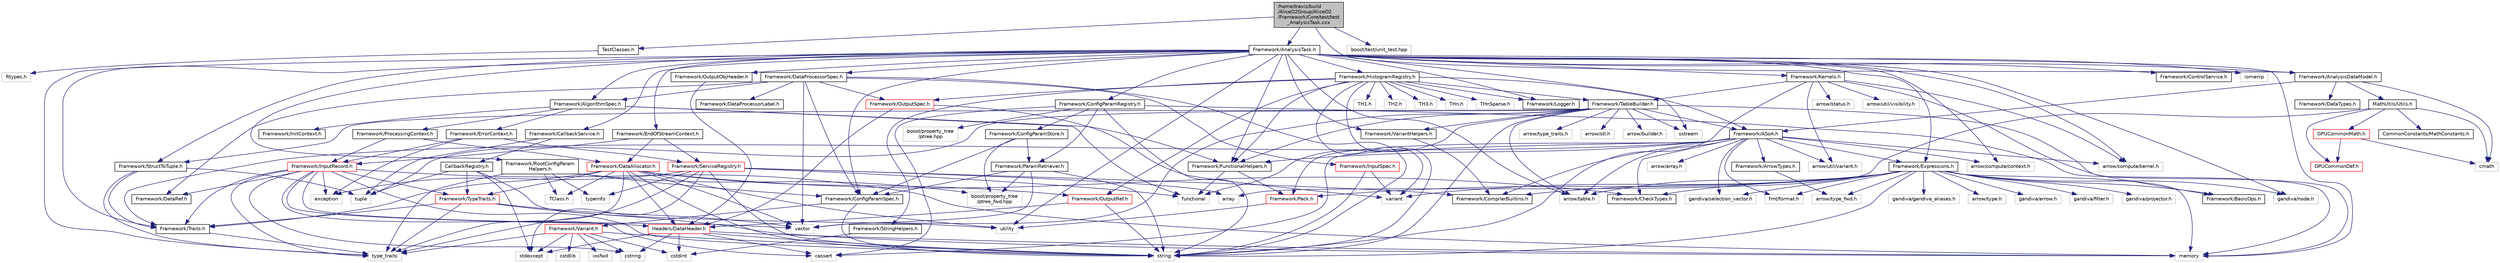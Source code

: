 digraph "/home/travis/build/AliceO2Group/AliceO2/Framework/Core/test/test_AnalysisTask.cxx"
{
 // INTERACTIVE_SVG=YES
  bgcolor="transparent";
  edge [fontname="Helvetica",fontsize="10",labelfontname="Helvetica",labelfontsize="10"];
  node [fontname="Helvetica",fontsize="10",shape=record];
  Node0 [label="/home/travis/build\l/AliceO2Group/AliceO2\l/Framework/Core/test/test\l_AnalysisTask.cxx",height=0.2,width=0.4,color="black", fillcolor="grey75", style="filled", fontcolor="black"];
  Node0 -> Node1 [color="midnightblue",fontsize="10",style="solid",fontname="Helvetica"];
  Node1 [label="TestClasses.h",height=0.2,width=0.4,color="black",URL="$dd/d55/TestClasses_8h.html"];
  Node1 -> Node2 [color="midnightblue",fontsize="10",style="solid",fontname="Helvetica"];
  Node2 [label="Rtypes.h",height=0.2,width=0.4,color="grey75"];
  Node0 -> Node3 [color="midnightblue",fontsize="10",style="solid",fontname="Helvetica"];
  Node3 [label="Framework/AnalysisTask.h",height=0.2,width=0.4,color="black",URL="$d6/d57/AnalysisTask_8h.html"];
  Node3 -> Node4 [color="midnightblue",fontsize="10",style="solid",fontname="Helvetica"];
  Node4 [label="Framework/Kernels.h",height=0.2,width=0.4,color="black",URL="$d0/d92/Kernels_8h.html"];
  Node4 -> Node5 [color="midnightblue",fontsize="10",style="solid",fontname="Helvetica"];
  Node5 [label="Framework/BasicOps.h",height=0.2,width=0.4,color="black",URL="$dd/dc2/BasicOps_8h.html"];
  Node4 -> Node6 [color="midnightblue",fontsize="10",style="solid",fontname="Helvetica"];
  Node6 [label="Framework/TableBuilder.h",height=0.2,width=0.4,color="black",URL="$d5/d98/TableBuilder_8h.html"];
  Node6 -> Node7 [color="midnightblue",fontsize="10",style="solid",fontname="Helvetica"];
  Node7 [label="Framework/ASoA.h",height=0.2,width=0.4,color="black",URL="$de/d33/ASoA_8h.html"];
  Node7 -> Node8 [color="midnightblue",fontsize="10",style="solid",fontname="Helvetica"];
  Node8 [label="Framework/Pack.h",height=0.2,width=0.4,color="red",URL="$dd/dce/Pack_8h.html"];
  Node8 -> Node10 [color="midnightblue",fontsize="10",style="solid",fontname="Helvetica"];
  Node10 [label="utility",height=0.2,width=0.4,color="grey75"];
  Node7 -> Node12 [color="midnightblue",fontsize="10",style="solid",fontname="Helvetica"];
  Node12 [label="Framework/CheckTypes.h",height=0.2,width=0.4,color="black",URL="$d1/d00/CheckTypes_8h.html"];
  Node7 -> Node13 [color="midnightblue",fontsize="10",style="solid",fontname="Helvetica"];
  Node13 [label="Framework/FunctionalHelpers.h",height=0.2,width=0.4,color="black",URL="$de/d9b/FunctionalHelpers_8h.html"];
  Node13 -> Node8 [color="midnightblue",fontsize="10",style="solid",fontname="Helvetica"];
  Node13 -> Node14 [color="midnightblue",fontsize="10",style="solid",fontname="Helvetica"];
  Node14 [label="functional",height=0.2,width=0.4,color="grey75"];
  Node7 -> Node15 [color="midnightblue",fontsize="10",style="solid",fontname="Helvetica"];
  Node15 [label="Framework/CompilerBuiltins.h",height=0.2,width=0.4,color="black",URL="$d9/de8/CompilerBuiltins_8h.html"];
  Node7 -> Node16 [color="midnightblue",fontsize="10",style="solid",fontname="Helvetica"];
  Node16 [label="Framework/Traits.h",height=0.2,width=0.4,color="black",URL="$db/d31/Traits_8h.html"];
  Node16 -> Node17 [color="midnightblue",fontsize="10",style="solid",fontname="Helvetica"];
  Node17 [label="type_traits",height=0.2,width=0.4,color="grey75"];
  Node7 -> Node18 [color="midnightblue",fontsize="10",style="solid",fontname="Helvetica"];
  Node18 [label="Framework/Expressions.h",height=0.2,width=0.4,color="black",URL="$d0/d91/Expressions_8h.html"];
  Node18 -> Node5 [color="midnightblue",fontsize="10",style="solid",fontname="Helvetica"];
  Node18 -> Node15 [color="midnightblue",fontsize="10",style="solid",fontname="Helvetica"];
  Node18 -> Node8 [color="midnightblue",fontsize="10",style="solid",fontname="Helvetica"];
  Node18 -> Node12 [color="midnightblue",fontsize="10",style="solid",fontname="Helvetica"];
  Node18 -> Node19 [color="midnightblue",fontsize="10",style="solid",fontname="Helvetica"];
  Node19 [label="arrow/type_fwd.h",height=0.2,width=0.4,color="grey75"];
  Node18 -> Node20 [color="midnightblue",fontsize="10",style="solid",fontname="Helvetica"];
  Node20 [label="gandiva/gandiva_aliases.h",height=0.2,width=0.4,color="grey75"];
  Node18 -> Node21 [color="midnightblue",fontsize="10",style="solid",fontname="Helvetica"];
  Node21 [label="arrow/type.h",height=0.2,width=0.4,color="grey75"];
  Node18 -> Node22 [color="midnightblue",fontsize="10",style="solid",fontname="Helvetica"];
  Node22 [label="gandiva/arrow.h",height=0.2,width=0.4,color="grey75"];
  Node18 -> Node23 [color="midnightblue",fontsize="10",style="solid",fontname="Helvetica"];
  Node23 [label="arrow/table.h",height=0.2,width=0.4,color="grey75"];
  Node18 -> Node24 [color="midnightblue",fontsize="10",style="solid",fontname="Helvetica"];
  Node24 [label="gandiva/selection_vector.h",height=0.2,width=0.4,color="grey75"];
  Node18 -> Node25 [color="midnightblue",fontsize="10",style="solid",fontname="Helvetica"];
  Node25 [label="gandiva/node.h",height=0.2,width=0.4,color="grey75"];
  Node18 -> Node26 [color="midnightblue",fontsize="10",style="solid",fontname="Helvetica"];
  Node26 [label="gandiva/filter.h",height=0.2,width=0.4,color="grey75"];
  Node18 -> Node27 [color="midnightblue",fontsize="10",style="solid",fontname="Helvetica"];
  Node27 [label="gandiva/projector.h",height=0.2,width=0.4,color="grey75"];
  Node18 -> Node28 [color="midnightblue",fontsize="10",style="solid",fontname="Helvetica"];
  Node28 [label="fmt/format.h",height=0.2,width=0.4,color="grey75"];
  Node18 -> Node29 [color="midnightblue",fontsize="10",style="solid",fontname="Helvetica"];
  Node29 [label="variant",height=0.2,width=0.4,color="grey75"];
  Node18 -> Node30 [color="midnightblue",fontsize="10",style="solid",fontname="Helvetica"];
  Node30 [label="string",height=0.2,width=0.4,color="grey75"];
  Node18 -> Node31 [color="midnightblue",fontsize="10",style="solid",fontname="Helvetica"];
  Node31 [label="memory",height=0.2,width=0.4,color="grey75"];
  Node7 -> Node32 [color="midnightblue",fontsize="10",style="solid",fontname="Helvetica"];
  Node32 [label="Framework/ArrowTypes.h",height=0.2,width=0.4,color="black",URL="$d4/de7/ArrowTypes_8h.html"];
  Node32 -> Node19 [color="midnightblue",fontsize="10",style="solid",fontname="Helvetica"];
  Node7 -> Node23 [color="midnightblue",fontsize="10",style="solid",fontname="Helvetica"];
  Node7 -> Node33 [color="midnightblue",fontsize="10",style="solid",fontname="Helvetica"];
  Node33 [label="arrow/array.h",height=0.2,width=0.4,color="grey75"];
  Node7 -> Node34 [color="midnightblue",fontsize="10",style="solid",fontname="Helvetica"];
  Node34 [label="arrow/util/variant.h",height=0.2,width=0.4,color="grey75"];
  Node7 -> Node35 [color="midnightblue",fontsize="10",style="solid",fontname="Helvetica"];
  Node35 [label="arrow/compute/context.h",height=0.2,width=0.4,color="grey75"];
  Node7 -> Node36 [color="midnightblue",fontsize="10",style="solid",fontname="Helvetica"];
  Node36 [label="arrow/compute/kernel.h",height=0.2,width=0.4,color="grey75"];
  Node7 -> Node24 [color="midnightblue",fontsize="10",style="solid",fontname="Helvetica"];
  Node7 -> Node37 [color="midnightblue",fontsize="10",style="solid",fontname="Helvetica"];
  Node37 [label="cassert",height=0.2,width=0.4,color="grey75"];
  Node7 -> Node28 [color="midnightblue",fontsize="10",style="solid",fontname="Helvetica"];
  Node6 -> Node38 [color="midnightblue",fontsize="10",style="solid",fontname="Helvetica"];
  Node38 [label="Framework/StructToTuple.h",height=0.2,width=0.4,color="black",URL="$db/d4f/StructToTuple_8h.html"];
  Node38 -> Node16 [color="midnightblue",fontsize="10",style="solid",fontname="Helvetica"];
  Node38 -> Node39 [color="midnightblue",fontsize="10",style="solid",fontname="Helvetica"];
  Node39 [label="tuple",height=0.2,width=0.4,color="grey75"];
  Node38 -> Node17 [color="midnightblue",fontsize="10",style="solid",fontname="Helvetica"];
  Node6 -> Node13 [color="midnightblue",fontsize="10",style="solid",fontname="Helvetica"];
  Node6 -> Node40 [color="midnightblue",fontsize="10",style="solid",fontname="Helvetica"];
  Node40 [label="Framework/VariantHelpers.h",height=0.2,width=0.4,color="black",URL="$d7/dbe/VariantHelpers_8h.html"];
  Node40 -> Node15 [color="midnightblue",fontsize="10",style="solid",fontname="Helvetica"];
  Node6 -> Node41 [color="midnightblue",fontsize="10",style="solid",fontname="Helvetica"];
  Node41 [label="arrow/type_traits.h",height=0.2,width=0.4,color="grey75"];
  Node6 -> Node42 [color="midnightblue",fontsize="10",style="solid",fontname="Helvetica"];
  Node42 [label="sstream",height=0.2,width=0.4,color="grey75"];
  Node6 -> Node43 [color="midnightblue",fontsize="10",style="solid",fontname="Helvetica"];
  Node43 [label="arrow/stl.h",height=0.2,width=0.4,color="grey75"];
  Node6 -> Node23 [color="midnightblue",fontsize="10",style="solid",fontname="Helvetica"];
  Node6 -> Node44 [color="midnightblue",fontsize="10",style="solid",fontname="Helvetica"];
  Node44 [label="arrow/builder.h",height=0.2,width=0.4,color="grey75"];
  Node6 -> Node14 [color="midnightblue",fontsize="10",style="solid",fontname="Helvetica"];
  Node6 -> Node45 [color="midnightblue",fontsize="10",style="solid",fontname="Helvetica"];
  Node45 [label="vector",height=0.2,width=0.4,color="grey75"];
  Node6 -> Node30 [color="midnightblue",fontsize="10",style="solid",fontname="Helvetica"];
  Node6 -> Node31 [color="midnightblue",fontsize="10",style="solid",fontname="Helvetica"];
  Node6 -> Node39 [color="midnightblue",fontsize="10",style="solid",fontname="Helvetica"];
  Node4 -> Node36 [color="midnightblue",fontsize="10",style="solid",fontname="Helvetica"];
  Node4 -> Node46 [color="midnightblue",fontsize="10",style="solid",fontname="Helvetica"];
  Node46 [label="arrow/status.h",height=0.2,width=0.4,color="grey75"];
  Node4 -> Node47 [color="midnightblue",fontsize="10",style="solid",fontname="Helvetica"];
  Node47 [label="arrow/util/visibility.h",height=0.2,width=0.4,color="grey75"];
  Node4 -> Node34 [color="midnightblue",fontsize="10",style="solid",fontname="Helvetica"];
  Node4 -> Node30 [color="midnightblue",fontsize="10",style="solid",fontname="Helvetica"];
  Node3 -> Node48 [color="midnightblue",fontsize="10",style="solid",fontname="Helvetica"];
  Node48 [label="Framework/AlgorithmSpec.h",height=0.2,width=0.4,color="black",URL="$d0/d14/AlgorithmSpec_8h.html"];
  Node48 -> Node49 [color="midnightblue",fontsize="10",style="solid",fontname="Helvetica"];
  Node49 [label="Framework/ProcessingContext.h",height=0.2,width=0.4,color="black",URL="$de/d6a/ProcessingContext_8h.html"];
  Node49 -> Node50 [color="midnightblue",fontsize="10",style="solid",fontname="Helvetica"];
  Node50 [label="Framework/InputRecord.h",height=0.2,width=0.4,color="red",URL="$d6/d5c/InputRecord_8h.html"];
  Node50 -> Node51 [color="midnightblue",fontsize="10",style="solid",fontname="Helvetica"];
  Node51 [label="Framework/DataRef.h",height=0.2,width=0.4,color="black",URL="$d5/dfb/DataRef_8h.html"];
  Node50 -> Node66 [color="midnightblue",fontsize="10",style="solid",fontname="Helvetica"];
  Node66 [label="Framework/TypeTraits.h",height=0.2,width=0.4,color="red",URL="$d0/d95/TypeTraits_8h.html"];
  Node66 -> Node17 [color="midnightblue",fontsize="10",style="solid",fontname="Helvetica"];
  Node66 -> Node45 [color="midnightblue",fontsize="10",style="solid",fontname="Helvetica"];
  Node66 -> Node31 [color="midnightblue",fontsize="10",style="solid",fontname="Helvetica"];
  Node66 -> Node16 [color="midnightblue",fontsize="10",style="solid",fontname="Helvetica"];
  Node50 -> Node16 [color="midnightblue",fontsize="10",style="solid",fontname="Helvetica"];
  Node50 -> Node85 [color="midnightblue",fontsize="10",style="solid",fontname="Helvetica"];
  Node85 [label="Headers/DataHeader.h",height=0.2,width=0.4,color="red",URL="$dc/dcd/DataHeader_8h.html"];
  Node85 -> Node86 [color="midnightblue",fontsize="10",style="solid",fontname="Helvetica"];
  Node86 [label="cstdint",height=0.2,width=0.4,color="grey75"];
  Node85 -> Node31 [color="midnightblue",fontsize="10",style="solid",fontname="Helvetica"];
  Node85 -> Node37 [color="midnightblue",fontsize="10",style="solid",fontname="Helvetica"];
  Node85 -> Node87 [color="midnightblue",fontsize="10",style="solid",fontname="Helvetica"];
  Node87 [label="cstring",height=0.2,width=0.4,color="grey75"];
  Node85 -> Node89 [color="midnightblue",fontsize="10",style="solid",fontname="Helvetica"];
  Node89 [label="stdexcept",height=0.2,width=0.4,color="grey75"];
  Node85 -> Node30 [color="midnightblue",fontsize="10",style="solid",fontname="Helvetica"];
  Node50 -> Node30 [color="midnightblue",fontsize="10",style="solid",fontname="Helvetica"];
  Node50 -> Node45 [color="midnightblue",fontsize="10",style="solid",fontname="Helvetica"];
  Node50 -> Node87 [color="midnightblue",fontsize="10",style="solid",fontname="Helvetica"];
  Node50 -> Node37 [color="midnightblue",fontsize="10",style="solid",fontname="Helvetica"];
  Node50 -> Node120 [color="midnightblue",fontsize="10",style="solid",fontname="Helvetica"];
  Node120 [label="exception",height=0.2,width=0.4,color="grey75"];
  Node50 -> Node31 [color="midnightblue",fontsize="10",style="solid",fontname="Helvetica"];
  Node50 -> Node17 [color="midnightblue",fontsize="10",style="solid",fontname="Helvetica"];
  Node49 -> Node121 [color="midnightblue",fontsize="10",style="solid",fontname="Helvetica"];
  Node121 [label="Framework/DataAllocator.h",height=0.2,width=0.4,color="red",URL="$d1/d28/DataAllocator_8h.html"];
  Node121 -> Node136 [color="midnightblue",fontsize="10",style="solid",fontname="Helvetica"];
  Node136 [label="Framework/OutputRef.h",height=0.2,width=0.4,color="red",URL="$d6/d5a/OutputRef_8h.html"];
  Node136 -> Node85 [color="midnightblue",fontsize="10",style="solid",fontname="Helvetica"];
  Node136 -> Node30 [color="midnightblue",fontsize="10",style="solid",fontname="Helvetica"];
  Node121 -> Node66 [color="midnightblue",fontsize="10",style="solid",fontname="Helvetica"];
  Node121 -> Node16 [color="midnightblue",fontsize="10",style="solid",fontname="Helvetica"];
  Node121 -> Node12 [color="midnightblue",fontsize="10",style="solid",fontname="Helvetica"];
  Node121 -> Node85 [color="midnightblue",fontsize="10",style="solid",fontname="Helvetica"];
  Node121 -> Node64 [color="midnightblue",fontsize="10",style="solid",fontname="Helvetica"];
  Node64 [label="TClass.h",height=0.2,width=0.4,color="grey75"];
  Node121 -> Node45 [color="midnightblue",fontsize="10",style="solid",fontname="Helvetica"];
  Node121 -> Node30 [color="midnightblue",fontsize="10",style="solid",fontname="Helvetica"];
  Node121 -> Node10 [color="midnightblue",fontsize="10",style="solid",fontname="Helvetica"];
  Node121 -> Node17 [color="midnightblue",fontsize="10",style="solid",fontname="Helvetica"];
  Node48 -> Node140 [color="midnightblue",fontsize="10",style="solid",fontname="Helvetica"];
  Node140 [label="Framework/ErrorContext.h",height=0.2,width=0.4,color="black",URL="$d7/dad/ErrorContext_8h.html"];
  Node140 -> Node50 [color="midnightblue",fontsize="10",style="solid",fontname="Helvetica"];
  Node140 -> Node141 [color="midnightblue",fontsize="10",style="solid",fontname="Helvetica"];
  Node141 [label="Framework/ServiceRegistry.h",height=0.2,width=0.4,color="red",URL="$d8/d17/ServiceRegistry_8h.html"];
  Node141 -> Node15 [color="midnightblue",fontsize="10",style="solid",fontname="Helvetica"];
  Node141 -> Node71 [color="midnightblue",fontsize="10",style="solid",fontname="Helvetica"];
  Node71 [label="array",height=0.2,width=0.4,color="grey75"];
  Node141 -> Node120 [color="midnightblue",fontsize="10",style="solid",fontname="Helvetica"];
  Node141 -> Node14 [color="midnightblue",fontsize="10",style="solid",fontname="Helvetica"];
  Node141 -> Node30 [color="midnightblue",fontsize="10",style="solid",fontname="Helvetica"];
  Node141 -> Node17 [color="midnightblue",fontsize="10",style="solid",fontname="Helvetica"];
  Node141 -> Node126 [color="midnightblue",fontsize="10",style="solid",fontname="Helvetica"];
  Node126 [label="typeinfo",height=0.2,width=0.4,color="grey75"];
  Node141 -> Node89 [color="midnightblue",fontsize="10",style="solid",fontname="Helvetica"];
  Node140 -> Node120 [color="midnightblue",fontsize="10",style="solid",fontname="Helvetica"];
  Node48 -> Node142 [color="midnightblue",fontsize="10",style="solid",fontname="Helvetica"];
  Node142 [label="Framework/InitContext.h",height=0.2,width=0.4,color="black",URL="$d4/d2b/InitContext_8h.html"];
  Node48 -> Node13 [color="midnightblue",fontsize="10",style="solid",fontname="Helvetica"];
  Node48 -> Node14 [color="midnightblue",fontsize="10",style="solid",fontname="Helvetica"];
  Node3 -> Node143 [color="midnightblue",fontsize="10",style="solid",fontname="Helvetica"];
  Node143 [label="Framework/AnalysisDataModel.h",height=0.2,width=0.4,color="black",URL="$d2/d8c/AnalysisDataModel_8h.html"];
  Node143 -> Node7 [color="midnightblue",fontsize="10",style="solid",fontname="Helvetica"];
  Node143 -> Node144 [color="midnightblue",fontsize="10",style="solid",fontname="Helvetica"];
  Node144 [label="MathUtils/Utils.h",height=0.2,width=0.4,color="black",URL="$d9/d52/Common_2MathUtils_2include_2MathUtils_2Utils_8h.html"];
  Node144 -> Node71 [color="midnightblue",fontsize="10",style="solid",fontname="Helvetica"];
  Node144 -> Node145 [color="midnightblue",fontsize="10",style="solid",fontname="Helvetica"];
  Node145 [label="cmath",height=0.2,width=0.4,color="grey75"];
  Node144 -> Node146 [color="midnightblue",fontsize="10",style="solid",fontname="Helvetica"];
  Node146 [label="GPUCommonDef.h",height=0.2,width=0.4,color="red",URL="$df/d21/GPUCommonDef_8h.html"];
  Node144 -> Node149 [color="midnightblue",fontsize="10",style="solid",fontname="Helvetica"];
  Node149 [label="GPUCommonMath.h",height=0.2,width=0.4,color="red",URL="$d6/da2/GPUCommonMath_8h.html"];
  Node149 -> Node146 [color="midnightblue",fontsize="10",style="solid",fontname="Helvetica"];
  Node149 -> Node145 [color="midnightblue",fontsize="10",style="solid",fontname="Helvetica"];
  Node144 -> Node150 [color="midnightblue",fontsize="10",style="solid",fontname="Helvetica"];
  Node150 [label="CommonConstants/MathConstants.h",height=0.2,width=0.4,color="black",URL="$d6/d84/MathConstants_8h.html",tooltip="useful math constants "];
  Node143 -> Node145 [color="midnightblue",fontsize="10",style="solid",fontname="Helvetica"];
  Node143 -> Node151 [color="midnightblue",fontsize="10",style="solid",fontname="Helvetica"];
  Node151 [label="Framework/DataTypes.h",height=0.2,width=0.4,color="black",URL="$d2/d12/DataTypes_8h.html"];
  Node3 -> Node152 [color="midnightblue",fontsize="10",style="solid",fontname="Helvetica"];
  Node152 [label="Framework/CallbackService.h",height=0.2,width=0.4,color="black",URL="$d9/d7f/CallbackService_8h.html"];
  Node152 -> Node153 [color="midnightblue",fontsize="10",style="solid",fontname="Helvetica"];
  Node153 [label="CallbackRegistry.h",height=0.2,width=0.4,color="black",URL="$d7/d3e/CallbackRegistry_8h.html",tooltip="A generic registry for callbacks. "];
  Node153 -> Node66 [color="midnightblue",fontsize="10",style="solid",fontname="Helvetica"];
  Node153 -> Node39 [color="midnightblue",fontsize="10",style="solid",fontname="Helvetica"];
  Node153 -> Node89 [color="midnightblue",fontsize="10",style="solid",fontname="Helvetica"];
  Node153 -> Node10 [color="midnightblue",fontsize="10",style="solid",fontname="Helvetica"];
  Node152 -> Node39 [color="midnightblue",fontsize="10",style="solid",fontname="Helvetica"];
  Node3 -> Node154 [color="midnightblue",fontsize="10",style="solid",fontname="Helvetica"];
  Node154 [label="Framework/ControlService.h",height=0.2,width=0.4,color="black",URL="$d2/d43/ControlService_8h.html"];
  Node3 -> Node155 [color="midnightblue",fontsize="10",style="solid",fontname="Helvetica"];
  Node155 [label="Framework/ConfigParamSpec.h",height=0.2,width=0.4,color="black",URL="$d0/d1c/ConfigParamSpec_8h.html"];
  Node155 -> Node156 [color="midnightblue",fontsize="10",style="solid",fontname="Helvetica"];
  Node156 [label="Framework/Variant.h",height=0.2,width=0.4,color="red",URL="$de/d56/Variant_8h.html"];
  Node156 -> Node17 [color="midnightblue",fontsize="10",style="solid",fontname="Helvetica"];
  Node156 -> Node87 [color="midnightblue",fontsize="10",style="solid",fontname="Helvetica"];
  Node156 -> Node86 [color="midnightblue",fontsize="10",style="solid",fontname="Helvetica"];
  Node156 -> Node157 [color="midnightblue",fontsize="10",style="solid",fontname="Helvetica"];
  Node157 [label="cstdlib",height=0.2,width=0.4,color="grey75"];
  Node156 -> Node89 [color="midnightblue",fontsize="10",style="solid",fontname="Helvetica"];
  Node156 -> Node109 [color="midnightblue",fontsize="10",style="solid",fontname="Helvetica"];
  Node109 [label="iosfwd",height=0.2,width=0.4,color="grey75"];
  Node156 -> Node30 [color="midnightblue",fontsize="10",style="solid",fontname="Helvetica"];
  Node155 -> Node30 [color="midnightblue",fontsize="10",style="solid",fontname="Helvetica"];
  Node3 -> Node159 [color="midnightblue",fontsize="10",style="solid",fontname="Helvetica"];
  Node159 [label="Framework/ConfigParamRegistry.h",height=0.2,width=0.4,color="black",URL="$de/dc6/ConfigParamRegistry_8h.html"];
  Node159 -> Node160 [color="midnightblue",fontsize="10",style="solid",fontname="Helvetica"];
  Node160 [label="Framework/ParamRetriever.h",height=0.2,width=0.4,color="black",URL="$df/d72/ParamRetriever_8h.html"];
  Node160 -> Node155 [color="midnightblue",fontsize="10",style="solid",fontname="Helvetica"];
  Node160 -> Node161 [color="midnightblue",fontsize="10",style="solid",fontname="Helvetica"];
  Node161 [label="boost/property_tree\l/ptree_fwd.hpp",height=0.2,width=0.4,color="grey75"];
  Node160 -> Node30 [color="midnightblue",fontsize="10",style="solid",fontname="Helvetica"];
  Node160 -> Node45 [color="midnightblue",fontsize="10",style="solid",fontname="Helvetica"];
  Node159 -> Node162 [color="midnightblue",fontsize="10",style="solid",fontname="Helvetica"];
  Node162 [label="Framework/ConfigParamStore.h",height=0.2,width=0.4,color="black",URL="$dd/daf/ConfigParamStore_8h.html"];
  Node162 -> Node160 [color="midnightblue",fontsize="10",style="solid",fontname="Helvetica"];
  Node162 -> Node155 [color="midnightblue",fontsize="10",style="solid",fontname="Helvetica"];
  Node162 -> Node161 [color="midnightblue",fontsize="10",style="solid",fontname="Helvetica"];
  Node159 -> Node163 [color="midnightblue",fontsize="10",style="solid",fontname="Helvetica"];
  Node163 [label="boost/property_tree\l/ptree.hpp",height=0.2,width=0.4,color="grey75"];
  Node159 -> Node31 [color="midnightblue",fontsize="10",style="solid",fontname="Helvetica"];
  Node159 -> Node30 [color="midnightblue",fontsize="10",style="solid",fontname="Helvetica"];
  Node159 -> Node37 [color="midnightblue",fontsize="10",style="solid",fontname="Helvetica"];
  Node3 -> Node164 [color="midnightblue",fontsize="10",style="solid",fontname="Helvetica"];
  Node164 [label="Framework/DataProcessorSpec.h",height=0.2,width=0.4,color="black",URL="$d0/df4/DataProcessorSpec_8h.html"];
  Node164 -> Node48 [color="midnightblue",fontsize="10",style="solid",fontname="Helvetica"];
  Node164 -> Node155 [color="midnightblue",fontsize="10",style="solid",fontname="Helvetica"];
  Node164 -> Node165 [color="midnightblue",fontsize="10",style="solid",fontname="Helvetica"];
  Node165 [label="Framework/DataProcessorLabel.h",height=0.2,width=0.4,color="black",URL="$d1/df2/DataProcessorLabel_8h.html"];
  Node164 -> Node51 [color="midnightblue",fontsize="10",style="solid",fontname="Helvetica"];
  Node164 -> Node94 [color="midnightblue",fontsize="10",style="solid",fontname="Helvetica"];
  Node94 [label="Framework/InputSpec.h",height=0.2,width=0.4,color="red",URL="$d5/d3f/InputSpec_8h.html"];
  Node94 -> Node30 [color="midnightblue",fontsize="10",style="solid",fontname="Helvetica"];
  Node94 -> Node29 [color="midnightblue",fontsize="10",style="solid",fontname="Helvetica"];
  Node164 -> Node84 [color="midnightblue",fontsize="10",style="solid",fontname="Helvetica"];
  Node84 [label="Framework/OutputSpec.h",height=0.2,width=0.4,color="red",URL="$db/d2d/OutputSpec_8h.html"];
  Node84 -> Node85 [color="midnightblue",fontsize="10",style="solid",fontname="Helvetica"];
  Node84 -> Node29 [color="midnightblue",fontsize="10",style="solid",fontname="Helvetica"];
  Node164 -> Node30 [color="midnightblue",fontsize="10",style="solid",fontname="Helvetica"];
  Node164 -> Node45 [color="midnightblue",fontsize="10",style="solid",fontname="Helvetica"];
  Node3 -> Node18 [color="midnightblue",fontsize="10",style="solid",fontname="Helvetica"];
  Node3 -> Node166 [color="midnightblue",fontsize="10",style="solid",fontname="Helvetica"];
  Node166 [label="Framework/EndOfStreamContext.h",height=0.2,width=0.4,color="black",URL="$d0/d77/EndOfStreamContext_8h.html"];
  Node166 -> Node50 [color="midnightblue",fontsize="10",style="solid",fontname="Helvetica"];
  Node166 -> Node141 [color="midnightblue",fontsize="10",style="solid",fontname="Helvetica"];
  Node166 -> Node121 [color="midnightblue",fontsize="10",style="solid",fontname="Helvetica"];
  Node3 -> Node167 [color="midnightblue",fontsize="10",style="solid",fontname="Helvetica"];
  Node167 [label="Framework/Logger.h",height=0.2,width=0.4,color="black",URL="$dd/da4/Logger_8h.html"];
  Node3 -> Node168 [color="midnightblue",fontsize="10",style="solid",fontname="Helvetica"];
  Node168 [label="Framework/HistogramRegistry.h",height=0.2,width=0.4,color="black",URL="$da/dd6/HistogramRegistry_8h.html"];
  Node168 -> Node7 [color="midnightblue",fontsize="10",style="solid",fontname="Helvetica"];
  Node168 -> Node13 [color="midnightblue",fontsize="10",style="solid",fontname="Helvetica"];
  Node168 -> Node167 [color="midnightblue",fontsize="10",style="solid",fontname="Helvetica"];
  Node168 -> Node136 [color="midnightblue",fontsize="10",style="solid",fontname="Helvetica"];
  Node168 -> Node84 [color="midnightblue",fontsize="10",style="solid",fontname="Helvetica"];
  Node168 -> Node125 [color="midnightblue",fontsize="10",style="solid",fontname="Helvetica"];
  Node125 [label="Framework/StringHelpers.h",height=0.2,width=0.4,color="black",URL="$db/dff/StringHelpers_8h.html"];
  Node125 -> Node86 [color="midnightblue",fontsize="10",style="solid",fontname="Helvetica"];
  Node168 -> Node6 [color="midnightblue",fontsize="10",style="solid",fontname="Helvetica"];
  Node168 -> Node169 [color="midnightblue",fontsize="10",style="solid",fontname="Helvetica"];
  Node169 [label="TH1.h",height=0.2,width=0.4,color="grey75"];
  Node168 -> Node170 [color="midnightblue",fontsize="10",style="solid",fontname="Helvetica"];
  Node170 [label="TH2.h",height=0.2,width=0.4,color="grey75"];
  Node168 -> Node171 [color="midnightblue",fontsize="10",style="solid",fontname="Helvetica"];
  Node171 [label="TH3.h",height=0.2,width=0.4,color="grey75"];
  Node168 -> Node172 [color="midnightblue",fontsize="10",style="solid",fontname="Helvetica"];
  Node172 [label="THn.h",height=0.2,width=0.4,color="grey75"];
  Node168 -> Node173 [color="midnightblue",fontsize="10",style="solid",fontname="Helvetica"];
  Node173 [label="THnSparse.h",height=0.2,width=0.4,color="grey75"];
  Node168 -> Node30 [color="midnightblue",fontsize="10",style="solid",fontname="Helvetica"];
  Node168 -> Node29 [color="midnightblue",fontsize="10",style="solid",fontname="Helvetica"];
  Node3 -> Node38 [color="midnightblue",fontsize="10",style="solid",fontname="Helvetica"];
  Node3 -> Node13 [color="midnightblue",fontsize="10",style="solid",fontname="Helvetica"];
  Node3 -> Node16 [color="midnightblue",fontsize="10",style="solid",fontname="Helvetica"];
  Node3 -> Node40 [color="midnightblue",fontsize="10",style="solid",fontname="Helvetica"];
  Node3 -> Node174 [color="midnightblue",fontsize="10",style="solid",fontname="Helvetica"];
  Node174 [label="Framework/OutputObjHeader.h",height=0.2,width=0.4,color="black",URL="$d4/d40/OutputObjHeader_8h.html"];
  Node174 -> Node85 [color="midnightblue",fontsize="10",style="solid",fontname="Helvetica"];
  Node3 -> Node175 [color="midnightblue",fontsize="10",style="solid",fontname="Helvetica"];
  Node175 [label="Framework/RootConfigParam\lHelpers.h",height=0.2,width=0.4,color="black",URL="$da/d88/RootConfigParamHelpers_8h.html"];
  Node175 -> Node155 [color="midnightblue",fontsize="10",style="solid",fontname="Helvetica"];
  Node175 -> Node64 [color="midnightblue",fontsize="10",style="solid",fontname="Helvetica"];
  Node175 -> Node161 [color="midnightblue",fontsize="10",style="solid",fontname="Helvetica"];
  Node175 -> Node17 [color="midnightblue",fontsize="10",style="solid",fontname="Helvetica"];
  Node175 -> Node126 [color="midnightblue",fontsize="10",style="solid",fontname="Helvetica"];
  Node3 -> Node35 [color="midnightblue",fontsize="10",style="solid",fontname="Helvetica"];
  Node3 -> Node36 [color="midnightblue",fontsize="10",style="solid",fontname="Helvetica"];
  Node3 -> Node23 [color="midnightblue",fontsize="10",style="solid",fontname="Helvetica"];
  Node3 -> Node25 [color="midnightblue",fontsize="10",style="solid",fontname="Helvetica"];
  Node3 -> Node17 [color="midnightblue",fontsize="10",style="solid",fontname="Helvetica"];
  Node3 -> Node10 [color="midnightblue",fontsize="10",style="solid",fontname="Helvetica"];
  Node3 -> Node31 [color="midnightblue",fontsize="10",style="solid",fontname="Helvetica"];
  Node3 -> Node42 [color="midnightblue",fontsize="10",style="solid",fontname="Helvetica"];
  Node3 -> Node176 [color="midnightblue",fontsize="10",style="solid",fontname="Helvetica"];
  Node176 [label="iomanip",height=0.2,width=0.4,color="grey75"];
  Node0 -> Node143 [color="midnightblue",fontsize="10",style="solid",fontname="Helvetica"];
  Node0 -> Node177 [color="midnightblue",fontsize="10",style="solid",fontname="Helvetica"];
  Node177 [label="boost/test/unit_test.hpp",height=0.2,width=0.4,color="grey75"];
}
